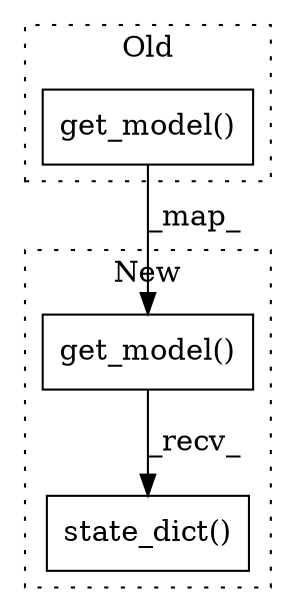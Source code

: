 digraph G {
subgraph cluster0 {
1 [label="get_model()" a="75" s="4902" l="16" shape="box"];
label = "Old";
style="dotted";
}
subgraph cluster1 {
2 [label="get_model()" a="75" s="4902" l="16" shape="box"];
3 [label="state_dict()" a="75" s="4902" l="29" shape="box"];
label = "New";
style="dotted";
}
1 -> 2 [label="_map_"];
2 -> 3 [label="_recv_"];
}